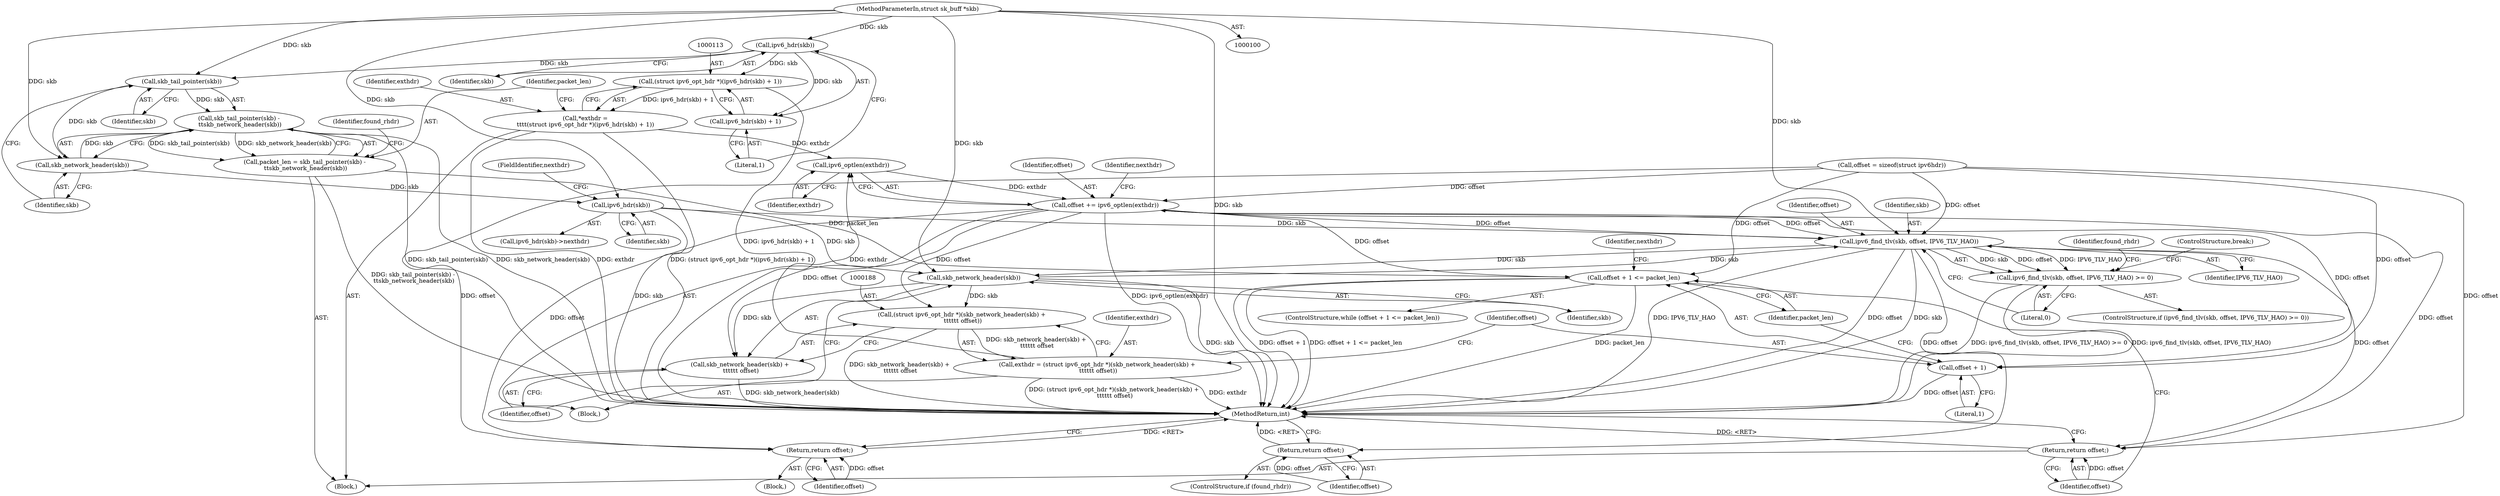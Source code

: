 digraph "1_linux_2423496af35d94a87156b063ea5cedffc10a70a1_1@pointer" {
"1000101" [label="(MethodParameterIn,struct sk_buff *skb)"];
"1000115" [label="(Call,ipv6_hdr(skb))"];
"1000112" [label="(Call,(struct ipv6_opt_hdr *)(ipv6_hdr(skb) + 1))"];
"1000110" [label="(Call,*exthdr =\n\t\t\t\t(struct ipv6_opt_hdr *)(ipv6_hdr(skb) + 1))"];
"1000176" [label="(Call,ipv6_optlen(exthdr))"];
"1000174" [label="(Call,offset += ipv6_optlen(exthdr))"];
"1000139" [label="(Call,offset + 1 <= packet_len)"];
"1000140" [label="(Call,offset + 1)"];
"1000160" [label="(Call,ipv6_find_tlv(skb, offset, IPV6_TLV_HAO))"];
"1000159" [label="(Call,ipv6_find_tlv(skb, offset, IPV6_TLV_HAO) >= 0)"];
"1000168" [label="(Return,return offset;)"];
"1000190" [label="(Call,skb_network_header(skb))"];
"1000187" [label="(Call,(struct ipv6_opt_hdr *)(skb_network_header(skb) +\n \t\t\t\t\t\t offset))"];
"1000185" [label="(Call,exthdr = (struct ipv6_opt_hdr *)(skb_network_header(skb) +\n \t\t\t\t\t\t offset))"];
"1000189" [label="(Call,skb_network_header(skb) +\n \t\t\t\t\t\t offset)"];
"1000193" [label="(Return,return offset;)"];
"1000172" [label="(Return,return offset;)"];
"1000114" [label="(Call,ipv6_hdr(skb) + 1)"];
"1000122" [label="(Call,skb_tail_pointer(skb))"];
"1000121" [label="(Call,skb_tail_pointer(skb) -\n \t\tskb_network_header(skb))"];
"1000119" [label="(Call,packet_len = skb_tail_pointer(skb) -\n \t\tskb_network_header(skb))"];
"1000124" [label="(Call,skb_network_header(skb))"];
"1000135" [label="(Call,ipv6_hdr(skb))"];
"1000116" [label="(Identifier,skb)"];
"1000143" [label="(Identifier,packet_len)"];
"1000190" [label="(Call,skb_network_header(skb))"];
"1000161" [label="(Identifier,skb)"];
"1000124" [label="(Call,skb_network_header(skb))"];
"1000177" [label="(Identifier,exthdr)"];
"1000194" [label="(Identifier,offset)"];
"1000173" [label="(Identifier,offset)"];
"1000192" [label="(Identifier,offset)"];
"1000114" [label="(Call,ipv6_hdr(skb) + 1)"];
"1000128" [label="(Identifier,found_rhdr)"];
"1000137" [label="(FieldIdentifier,nexthdr)"];
"1000168" [label="(Return,return offset;)"];
"1000141" [label="(Identifier,offset)"];
"1000186" [label="(Identifier,exthdr)"];
"1000134" [label="(Call,ipv6_hdr(skb)->nexthdr)"];
"1000123" [label="(Identifier,skb)"];
"1000195" [label="(MethodReturn,int)"];
"1000125" [label="(Identifier,skb)"];
"1000166" [label="(ControlStructure,if (found_rhdr))"];
"1000115" [label="(Call,ipv6_hdr(skb))"];
"1000119" [label="(Call,packet_len = skb_tail_pointer(skb) -\n \t\tskb_network_header(skb))"];
"1000174" [label="(Call,offset += ipv6_optlen(exthdr))"];
"1000164" [label="(Literal,0)"];
"1000159" [label="(Call,ipv6_find_tlv(skb, offset, IPV6_TLV_HAO) >= 0)"];
"1000191" [label="(Identifier,skb)"];
"1000120" [label="(Identifier,packet_len)"];
"1000140" [label="(Call,offset + 1)"];
"1000110" [label="(Call,*exthdr =\n\t\t\t\t(struct ipv6_opt_hdr *)(ipv6_hdr(skb) + 1))"];
"1000105" [label="(Call,offset = sizeof(struct ipv6hdr))"];
"1000187" [label="(Call,(struct ipv6_opt_hdr *)(skb_network_header(skb) +\n \t\t\t\t\t\t offset))"];
"1000142" [label="(Literal,1)"];
"1000162" [label="(Identifier,offset)"];
"1000138" [label="(ControlStructure,while (offset + 1 <= packet_len))"];
"1000144" [label="(Block,)"];
"1000117" [label="(Literal,1)"];
"1000189" [label="(Call,skb_network_header(skb) +\n \t\t\t\t\t\t offset)"];
"1000176" [label="(Call,ipv6_optlen(exthdr))"];
"1000135" [label="(Call,ipv6_hdr(skb))"];
"1000103" [label="(Block,)"];
"1000121" [label="(Call,skb_tail_pointer(skb) -\n \t\tskb_network_header(skb))"];
"1000112" [label="(Call,(struct ipv6_opt_hdr *)(ipv6_hdr(skb) + 1))"];
"1000111" [label="(Identifier,exthdr)"];
"1000101" [label="(MethodParameterIn,struct sk_buff *skb)"];
"1000139" [label="(Call,offset + 1 <= packet_len)"];
"1000175" [label="(Identifier,offset)"];
"1000158" [label="(ControlStructure,if (ipv6_find_tlv(skb, offset, IPV6_TLV_HAO) >= 0))"];
"1000148" [label="(Identifier,nexthdr)"];
"1000180" [label="(Identifier,nexthdr)"];
"1000163" [label="(Identifier,IPV6_TLV_HAO)"];
"1000149" [label="(Block,)"];
"1000122" [label="(Call,skb_tail_pointer(skb))"];
"1000172" [label="(Return,return offset;)"];
"1000160" [label="(Call,ipv6_find_tlv(skb, offset, IPV6_TLV_HAO))"];
"1000193" [label="(Return,return offset;)"];
"1000167" [label="(Identifier,found_rhdr)"];
"1000185" [label="(Call,exthdr = (struct ipv6_opt_hdr *)(skb_network_header(skb) +\n \t\t\t\t\t\t offset))"];
"1000169" [label="(Identifier,offset)"];
"1000165" [label="(ControlStructure,break;)"];
"1000136" [label="(Identifier,skb)"];
"1000101" -> "1000100"  [label="AST: "];
"1000101" -> "1000195"  [label="DDG: skb"];
"1000101" -> "1000115"  [label="DDG: skb"];
"1000101" -> "1000122"  [label="DDG: skb"];
"1000101" -> "1000124"  [label="DDG: skb"];
"1000101" -> "1000135"  [label="DDG: skb"];
"1000101" -> "1000160"  [label="DDG: skb"];
"1000101" -> "1000190"  [label="DDG: skb"];
"1000115" -> "1000114"  [label="AST: "];
"1000115" -> "1000116"  [label="CFG: "];
"1000116" -> "1000115"  [label="AST: "];
"1000117" -> "1000115"  [label="CFG: "];
"1000115" -> "1000112"  [label="DDG: skb"];
"1000115" -> "1000114"  [label="DDG: skb"];
"1000115" -> "1000122"  [label="DDG: skb"];
"1000112" -> "1000110"  [label="AST: "];
"1000112" -> "1000114"  [label="CFG: "];
"1000113" -> "1000112"  [label="AST: "];
"1000114" -> "1000112"  [label="AST: "];
"1000110" -> "1000112"  [label="CFG: "];
"1000112" -> "1000195"  [label="DDG: ipv6_hdr(skb) + 1"];
"1000112" -> "1000110"  [label="DDG: ipv6_hdr(skb) + 1"];
"1000110" -> "1000103"  [label="AST: "];
"1000111" -> "1000110"  [label="AST: "];
"1000120" -> "1000110"  [label="CFG: "];
"1000110" -> "1000195"  [label="DDG: (struct ipv6_opt_hdr *)(ipv6_hdr(skb) + 1)"];
"1000110" -> "1000195"  [label="DDG: exthdr"];
"1000110" -> "1000176"  [label="DDG: exthdr"];
"1000176" -> "1000174"  [label="AST: "];
"1000176" -> "1000177"  [label="CFG: "];
"1000177" -> "1000176"  [label="AST: "];
"1000174" -> "1000176"  [label="CFG: "];
"1000176" -> "1000174"  [label="DDG: exthdr"];
"1000185" -> "1000176"  [label="DDG: exthdr"];
"1000174" -> "1000144"  [label="AST: "];
"1000175" -> "1000174"  [label="AST: "];
"1000180" -> "1000174"  [label="CFG: "];
"1000174" -> "1000195"  [label="DDG: ipv6_optlen(exthdr)"];
"1000174" -> "1000139"  [label="DDG: offset"];
"1000174" -> "1000140"  [label="DDG: offset"];
"1000174" -> "1000160"  [label="DDG: offset"];
"1000174" -> "1000172"  [label="DDG: offset"];
"1000160" -> "1000174"  [label="DDG: offset"];
"1000105" -> "1000174"  [label="DDG: offset"];
"1000174" -> "1000187"  [label="DDG: offset"];
"1000174" -> "1000189"  [label="DDG: offset"];
"1000174" -> "1000193"  [label="DDG: offset"];
"1000139" -> "1000138"  [label="AST: "];
"1000139" -> "1000143"  [label="CFG: "];
"1000140" -> "1000139"  [label="AST: "];
"1000143" -> "1000139"  [label="AST: "];
"1000148" -> "1000139"  [label="CFG: "];
"1000194" -> "1000139"  [label="CFG: "];
"1000139" -> "1000195"  [label="DDG: offset + 1"];
"1000139" -> "1000195"  [label="DDG: offset + 1 <= packet_len"];
"1000139" -> "1000195"  [label="DDG: packet_len"];
"1000105" -> "1000139"  [label="DDG: offset"];
"1000119" -> "1000139"  [label="DDG: packet_len"];
"1000140" -> "1000142"  [label="CFG: "];
"1000141" -> "1000140"  [label="AST: "];
"1000142" -> "1000140"  [label="AST: "];
"1000143" -> "1000140"  [label="CFG: "];
"1000140" -> "1000195"  [label="DDG: offset"];
"1000105" -> "1000140"  [label="DDG: offset"];
"1000160" -> "1000159"  [label="AST: "];
"1000160" -> "1000163"  [label="CFG: "];
"1000161" -> "1000160"  [label="AST: "];
"1000162" -> "1000160"  [label="AST: "];
"1000163" -> "1000160"  [label="AST: "];
"1000164" -> "1000160"  [label="CFG: "];
"1000160" -> "1000195"  [label="DDG: IPV6_TLV_HAO"];
"1000160" -> "1000195"  [label="DDG: offset"];
"1000160" -> "1000195"  [label="DDG: skb"];
"1000160" -> "1000159"  [label="DDG: skb"];
"1000160" -> "1000159"  [label="DDG: offset"];
"1000160" -> "1000159"  [label="DDG: IPV6_TLV_HAO"];
"1000190" -> "1000160"  [label="DDG: skb"];
"1000135" -> "1000160"  [label="DDG: skb"];
"1000105" -> "1000160"  [label="DDG: offset"];
"1000160" -> "1000168"  [label="DDG: offset"];
"1000160" -> "1000190"  [label="DDG: skb"];
"1000160" -> "1000193"  [label="DDG: offset"];
"1000159" -> "1000158"  [label="AST: "];
"1000159" -> "1000164"  [label="CFG: "];
"1000164" -> "1000159"  [label="AST: "];
"1000165" -> "1000159"  [label="CFG: "];
"1000167" -> "1000159"  [label="CFG: "];
"1000159" -> "1000195"  [label="DDG: ipv6_find_tlv(skb, offset, IPV6_TLV_HAO) >= 0"];
"1000159" -> "1000195"  [label="DDG: ipv6_find_tlv(skb, offset, IPV6_TLV_HAO)"];
"1000168" -> "1000166"  [label="AST: "];
"1000168" -> "1000169"  [label="CFG: "];
"1000169" -> "1000168"  [label="AST: "];
"1000195" -> "1000168"  [label="CFG: "];
"1000168" -> "1000195"  [label="DDG: <RET>"];
"1000169" -> "1000168"  [label="DDG: offset"];
"1000190" -> "1000189"  [label="AST: "];
"1000190" -> "1000191"  [label="CFG: "];
"1000191" -> "1000190"  [label="AST: "];
"1000192" -> "1000190"  [label="CFG: "];
"1000190" -> "1000195"  [label="DDG: skb"];
"1000190" -> "1000187"  [label="DDG: skb"];
"1000190" -> "1000189"  [label="DDG: skb"];
"1000135" -> "1000190"  [label="DDG: skb"];
"1000187" -> "1000185"  [label="AST: "];
"1000187" -> "1000189"  [label="CFG: "];
"1000188" -> "1000187"  [label="AST: "];
"1000189" -> "1000187"  [label="AST: "];
"1000185" -> "1000187"  [label="CFG: "];
"1000187" -> "1000195"  [label="DDG: skb_network_header(skb) +\n \t\t\t\t\t\t offset"];
"1000187" -> "1000185"  [label="DDG: skb_network_header(skb) +\n \t\t\t\t\t\t offset"];
"1000185" -> "1000144"  [label="AST: "];
"1000186" -> "1000185"  [label="AST: "];
"1000141" -> "1000185"  [label="CFG: "];
"1000185" -> "1000195"  [label="DDG: (struct ipv6_opt_hdr *)(skb_network_header(skb) +\n \t\t\t\t\t\t offset)"];
"1000185" -> "1000195"  [label="DDG: exthdr"];
"1000189" -> "1000192"  [label="CFG: "];
"1000192" -> "1000189"  [label="AST: "];
"1000189" -> "1000195"  [label="DDG: skb_network_header(skb)"];
"1000193" -> "1000103"  [label="AST: "];
"1000193" -> "1000194"  [label="CFG: "];
"1000194" -> "1000193"  [label="AST: "];
"1000195" -> "1000193"  [label="CFG: "];
"1000193" -> "1000195"  [label="DDG: <RET>"];
"1000194" -> "1000193"  [label="DDG: offset"];
"1000105" -> "1000193"  [label="DDG: offset"];
"1000172" -> "1000149"  [label="AST: "];
"1000172" -> "1000173"  [label="CFG: "];
"1000173" -> "1000172"  [label="AST: "];
"1000195" -> "1000172"  [label="CFG: "];
"1000172" -> "1000195"  [label="DDG: <RET>"];
"1000173" -> "1000172"  [label="DDG: offset"];
"1000105" -> "1000172"  [label="DDG: offset"];
"1000114" -> "1000117"  [label="CFG: "];
"1000117" -> "1000114"  [label="AST: "];
"1000122" -> "1000121"  [label="AST: "];
"1000122" -> "1000123"  [label="CFG: "];
"1000123" -> "1000122"  [label="AST: "];
"1000125" -> "1000122"  [label="CFG: "];
"1000122" -> "1000121"  [label="DDG: skb"];
"1000122" -> "1000124"  [label="DDG: skb"];
"1000121" -> "1000119"  [label="AST: "];
"1000121" -> "1000124"  [label="CFG: "];
"1000124" -> "1000121"  [label="AST: "];
"1000119" -> "1000121"  [label="CFG: "];
"1000121" -> "1000195"  [label="DDG: skb_tail_pointer(skb)"];
"1000121" -> "1000195"  [label="DDG: skb_network_header(skb)"];
"1000121" -> "1000119"  [label="DDG: skb_tail_pointer(skb)"];
"1000121" -> "1000119"  [label="DDG: skb_network_header(skb)"];
"1000124" -> "1000121"  [label="DDG: skb"];
"1000119" -> "1000103"  [label="AST: "];
"1000120" -> "1000119"  [label="AST: "];
"1000128" -> "1000119"  [label="CFG: "];
"1000119" -> "1000195"  [label="DDG: skb_tail_pointer(skb) -\n \t\tskb_network_header(skb)"];
"1000124" -> "1000125"  [label="CFG: "];
"1000125" -> "1000124"  [label="AST: "];
"1000124" -> "1000135"  [label="DDG: skb"];
"1000135" -> "1000134"  [label="AST: "];
"1000135" -> "1000136"  [label="CFG: "];
"1000136" -> "1000135"  [label="AST: "];
"1000137" -> "1000135"  [label="CFG: "];
"1000135" -> "1000195"  [label="DDG: skb"];
}
